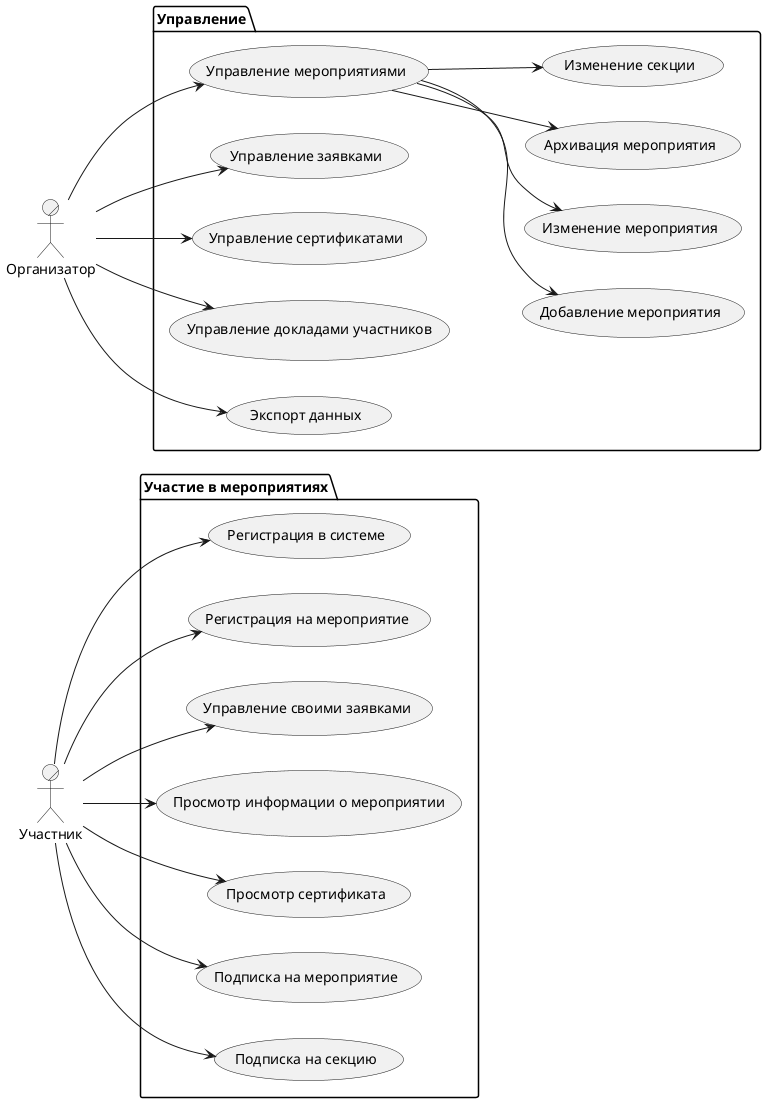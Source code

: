 @startuml
left to right direction
actor/ Участник as User
actor/ Организатор as Admin
package "Участие в мероприятиях" {
  usecase "Регистрация в системе" as (SignUp)
  usecase "Регистрация на мероприятие" as (Participate)
  usecase "Управление своими заявками" as (ManageOwnApplications)
  usecase "Просмотр информации о мероприятии" as (BrowseEvents)
  usecase "Просмотр сертификата" as (CheckCertificate)
  usecase "Подписка на мероприятие" as (SubscribeToEvent)
  usecase "Подписка на секцию" as (SubscribeToSection)
}
package "Управление" {
  usecase "Управление мероприятиями" as (ManageEvents)
  usecase "Добавление мероприятия" as (AddEvent)
  usecase "Изменение мероприятия" as (ChangeEvent)
  usecase "Архивация мероприятия" as (ArchiveEvent)
  usecase "Изменение секции" as (ChangeSection)
  usecase "Управление заявками" as (ManageApllications)
  usecase "Управление сертификатами" as (ManageCertificates)
  usecase "Управление докладами участников" as (ManageMaterials)
  usecase "Экспорт данных" as (ExportData)
}
User --> (SignUp)
User --> (Participate)
User --> (ManageOwnApplications)
User --> (BrowseEvents)
User --> (CheckCertificate)
User --> (SubscribeToEvent)
User --> (SubscribeToSection)
Admin --> (ManageEvents)
(ManageEvents) --> (AddEvent)
(ManageEvents) --> (ChangeEvent)
(ManageEvents) --> (ArchiveEvent)
(ManageEvents) --> (ChangeSection)
Admin --> (ManageMaterials)
Admin --> (ManageApllications)
Admin --> (ManageCertificates)
Admin --> (ExportData)

@enduml
